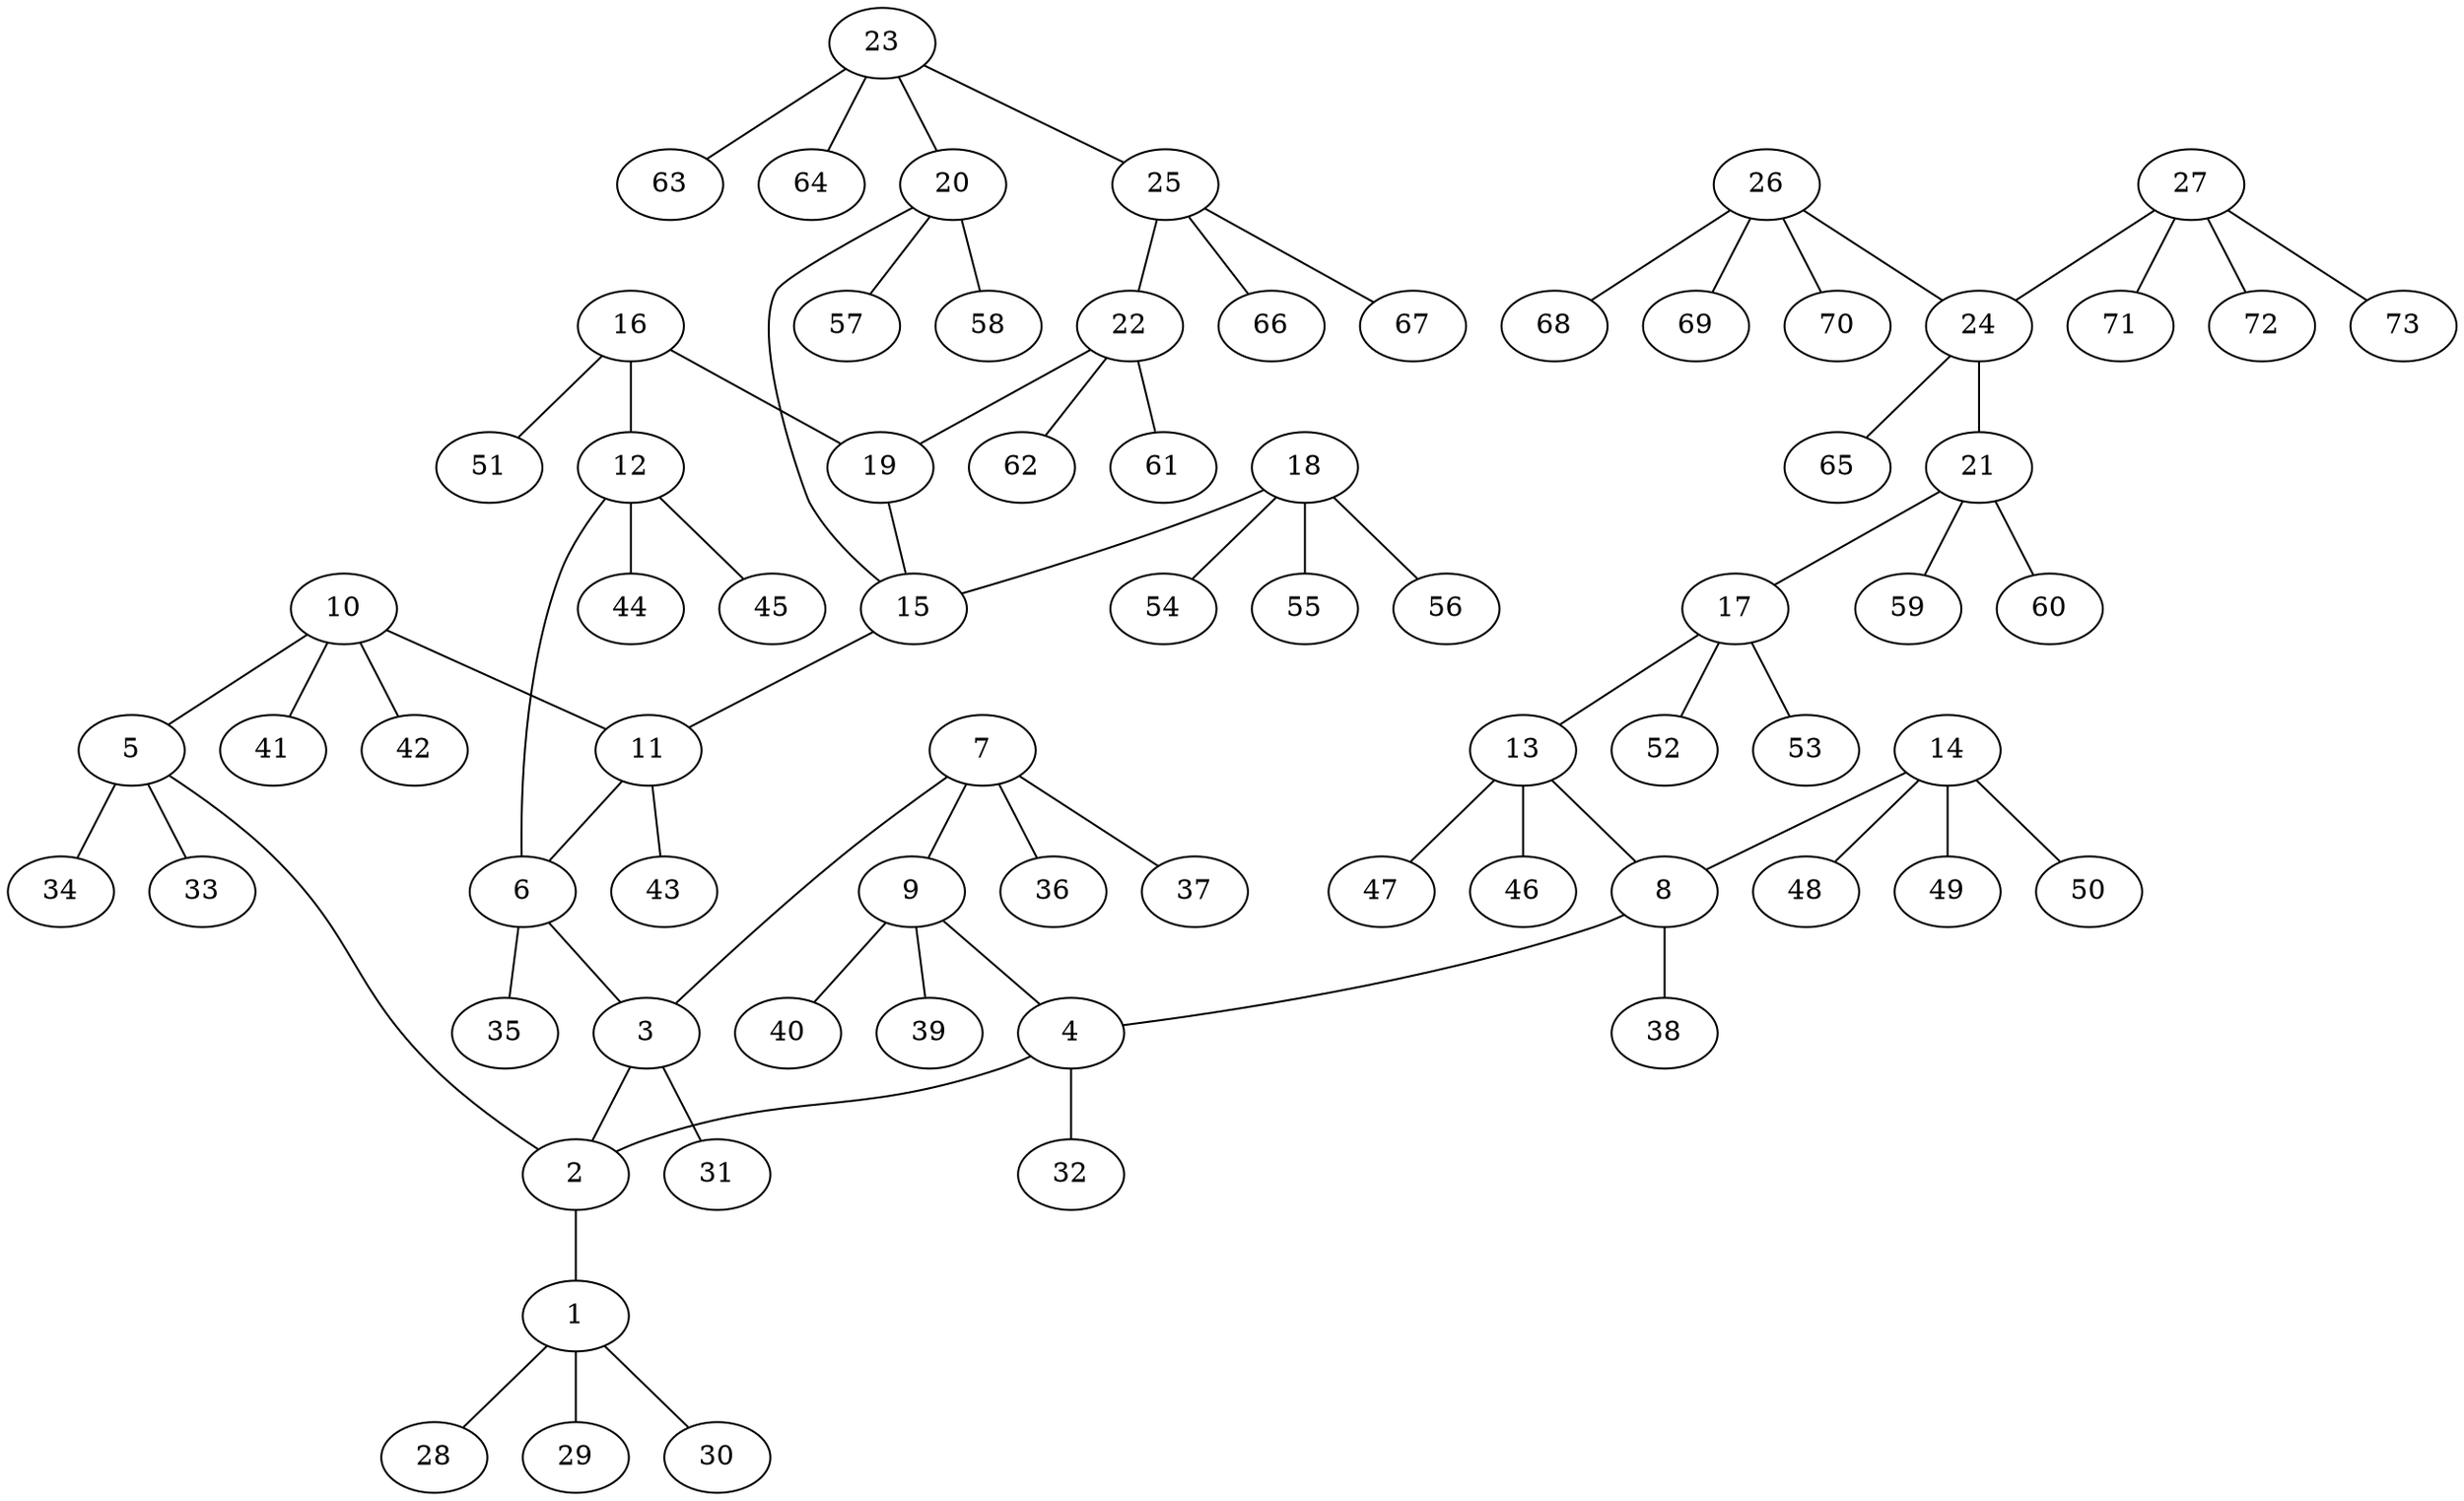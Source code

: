 graph molecule_4284 {
	1	 [chem=C];
	28	 [chem=H];
	1 -- 28	 [valence=1];
	29	 [chem=H];
	1 -- 29	 [valence=1];
	30	 [chem=H];
	1 -- 30	 [valence=1];
	2	 [chem=C];
	2 -- 1	 [valence=1];
	3	 [chem=C];
	3 -- 2	 [valence=1];
	31	 [chem=H];
	3 -- 31	 [valence=1];
	4	 [chem=C];
	4 -- 2	 [valence=1];
	32	 [chem=H];
	4 -- 32	 [valence=1];
	5	 [chem=C];
	5 -- 2	 [valence=1];
	33	 [chem=H];
	5 -- 33	 [valence=1];
	34	 [chem=H];
	5 -- 34	 [valence=1];
	6	 [chem=C];
	6 -- 3	 [valence=1];
	35	 [chem=H];
	6 -- 35	 [valence=1];
	7	 [chem=C];
	7 -- 3	 [valence=1];
	9	 [chem=C];
	7 -- 9	 [valence=1];
	36	 [chem=H];
	7 -- 36	 [valence=1];
	37	 [chem=H];
	7 -- 37	 [valence=1];
	8	 [chem=C];
	8 -- 4	 [valence=1];
	38	 [chem=H];
	8 -- 38	 [valence=1];
	9 -- 4	 [valence=1];
	39	 [chem=H];
	9 -- 39	 [valence=1];
	40	 [chem=H];
	9 -- 40	 [valence=1];
	10	 [chem=C];
	10 -- 5	 [valence=1];
	11	 [chem=C];
	10 -- 11	 [valence=1];
	41	 [chem=H];
	10 -- 41	 [valence=1];
	42	 [chem=H];
	10 -- 42	 [valence=1];
	11 -- 6	 [valence=1];
	43	 [chem=H];
	11 -- 43	 [valence=1];
	12	 [chem=C];
	12 -- 6	 [valence=1];
	44	 [chem=H];
	12 -- 44	 [valence=1];
	45	 [chem=H];
	12 -- 45	 [valence=1];
	13	 [chem=C];
	13 -- 8	 [valence=1];
	46	 [chem=H];
	13 -- 46	 [valence=1];
	47	 [chem=H];
	13 -- 47	 [valence=1];
	14	 [chem=C];
	14 -- 8	 [valence=1];
	48	 [chem=H];
	14 -- 48	 [valence=1];
	49	 [chem=H];
	14 -- 49	 [valence=1];
	50	 [chem=H];
	14 -- 50	 [valence=1];
	15	 [chem=C];
	15 -- 11	 [valence=1];
	16	 [chem=C];
	16 -- 12	 [valence=1];
	19	 [chem=C];
	16 -- 19	 [valence=2];
	51	 [chem=H];
	16 -- 51	 [valence=1];
	17	 [chem=C];
	17 -- 13	 [valence=1];
	52	 [chem=H];
	17 -- 52	 [valence=1];
	53	 [chem=H];
	17 -- 53	 [valence=1];
	18	 [chem=C];
	18 -- 15	 [valence=1];
	54	 [chem=H];
	18 -- 54	 [valence=1];
	55	 [chem=H];
	18 -- 55	 [valence=1];
	56	 [chem=H];
	18 -- 56	 [valence=1];
	19 -- 15	 [valence=1];
	20	 [chem=C];
	20 -- 15	 [valence=1];
	57	 [chem=H];
	20 -- 57	 [valence=1];
	58	 [chem=H];
	20 -- 58	 [valence=1];
	21	 [chem=C];
	21 -- 17	 [valence=1];
	59	 [chem=H];
	21 -- 59	 [valence=1];
	60	 [chem=H];
	21 -- 60	 [valence=1];
	22	 [chem=C];
	22 -- 19	 [valence=1];
	61	 [chem=H];
	22 -- 61	 [valence=1];
	62	 [chem=H];
	22 -- 62	 [valence=1];
	23	 [chem=C];
	23 -- 20	 [valence=1];
	25	 [chem=C];
	23 -- 25	 [valence=1];
	63	 [chem=H];
	23 -- 63	 [valence=1];
	64	 [chem=H];
	23 -- 64	 [valence=1];
	24	 [chem=C];
	24 -- 21	 [valence=1];
	65	 [chem=H];
	24 -- 65	 [valence=1];
	25 -- 22	 [valence=1];
	66	 [chem=H];
	25 -- 66	 [valence=1];
	67	 [chem=H];
	25 -- 67	 [valence=1];
	26	 [chem=C];
	26 -- 24	 [valence=1];
	68	 [chem=H];
	26 -- 68	 [valence=1];
	69	 [chem=H];
	26 -- 69	 [valence=1];
	70	 [chem=H];
	26 -- 70	 [valence=1];
	27	 [chem=C];
	27 -- 24	 [valence=1];
	71	 [chem=H];
	27 -- 71	 [valence=1];
	72	 [chem=H];
	27 -- 72	 [valence=1];
	73	 [chem=H];
	27 -- 73	 [valence=1];
}
